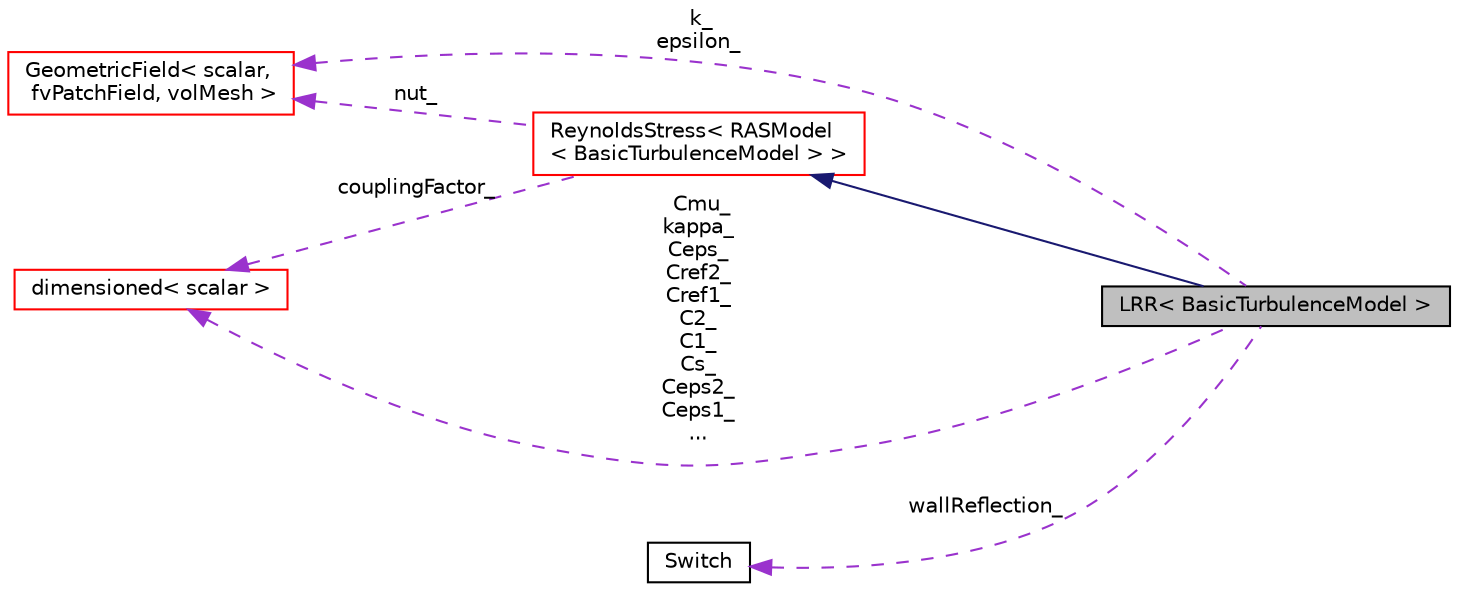digraph "LRR&lt; BasicTurbulenceModel &gt;"
{
  bgcolor="transparent";
  edge [fontname="Helvetica",fontsize="10",labelfontname="Helvetica",labelfontsize="10"];
  node [fontname="Helvetica",fontsize="10",shape=record];
  rankdir="LR";
  Node1 [label="LRR\< BasicTurbulenceModel \>",height=0.2,width=0.4,color="black", fillcolor="grey75", style="filled", fontcolor="black"];
  Node2 -> Node1 [dir="back",color="midnightblue",fontsize="10",style="solid",fontname="Helvetica"];
  Node2 [label="ReynoldsStress\< RASModel\l\< BasicTurbulenceModel \> \>",height=0.2,width=0.4,color="red",URL="$a02190.html"];
  Node3 -> Node2 [dir="back",color="darkorchid3",fontsize="10",style="dashed",label=" nut_" ,fontname="Helvetica"];
  Node3 [label="GeometricField\< scalar,\l fvPatchField, volMesh \>",height=0.2,width=0.4,color="red",URL="$a00921.html"];
  Node4 -> Node2 [dir="back",color="darkorchid3",fontsize="10",style="dashed",label=" couplingFactor_" ,fontname="Helvetica"];
  Node4 [label="dimensioned\< scalar \>",height=0.2,width=0.4,color="red",URL="$a00532.html"];
  Node3 -> Node1 [dir="back",color="darkorchid3",fontsize="10",style="dashed",label=" k_\nepsilon_" ,fontname="Helvetica"];
  Node5 -> Node1 [dir="back",color="darkorchid3",fontsize="10",style="dashed",label=" wallReflection_" ,fontname="Helvetica"];
  Node5 [label="Switch",height=0.2,width=0.4,color="black",URL="$a02514.html",tooltip="A simple wrapper around bool so that it can be read as a word: true/false, on/off, yes/no, y/n, t/f, or none. "];
  Node4 -> Node1 [dir="back",color="darkorchid3",fontsize="10",style="dashed",label=" Cmu_\nkappa_\nCeps_\nCref2_\nCref1_\nC2_\nC1_\nCs_\nCeps2_\nCeps1_\n..." ,fontname="Helvetica"];
}
